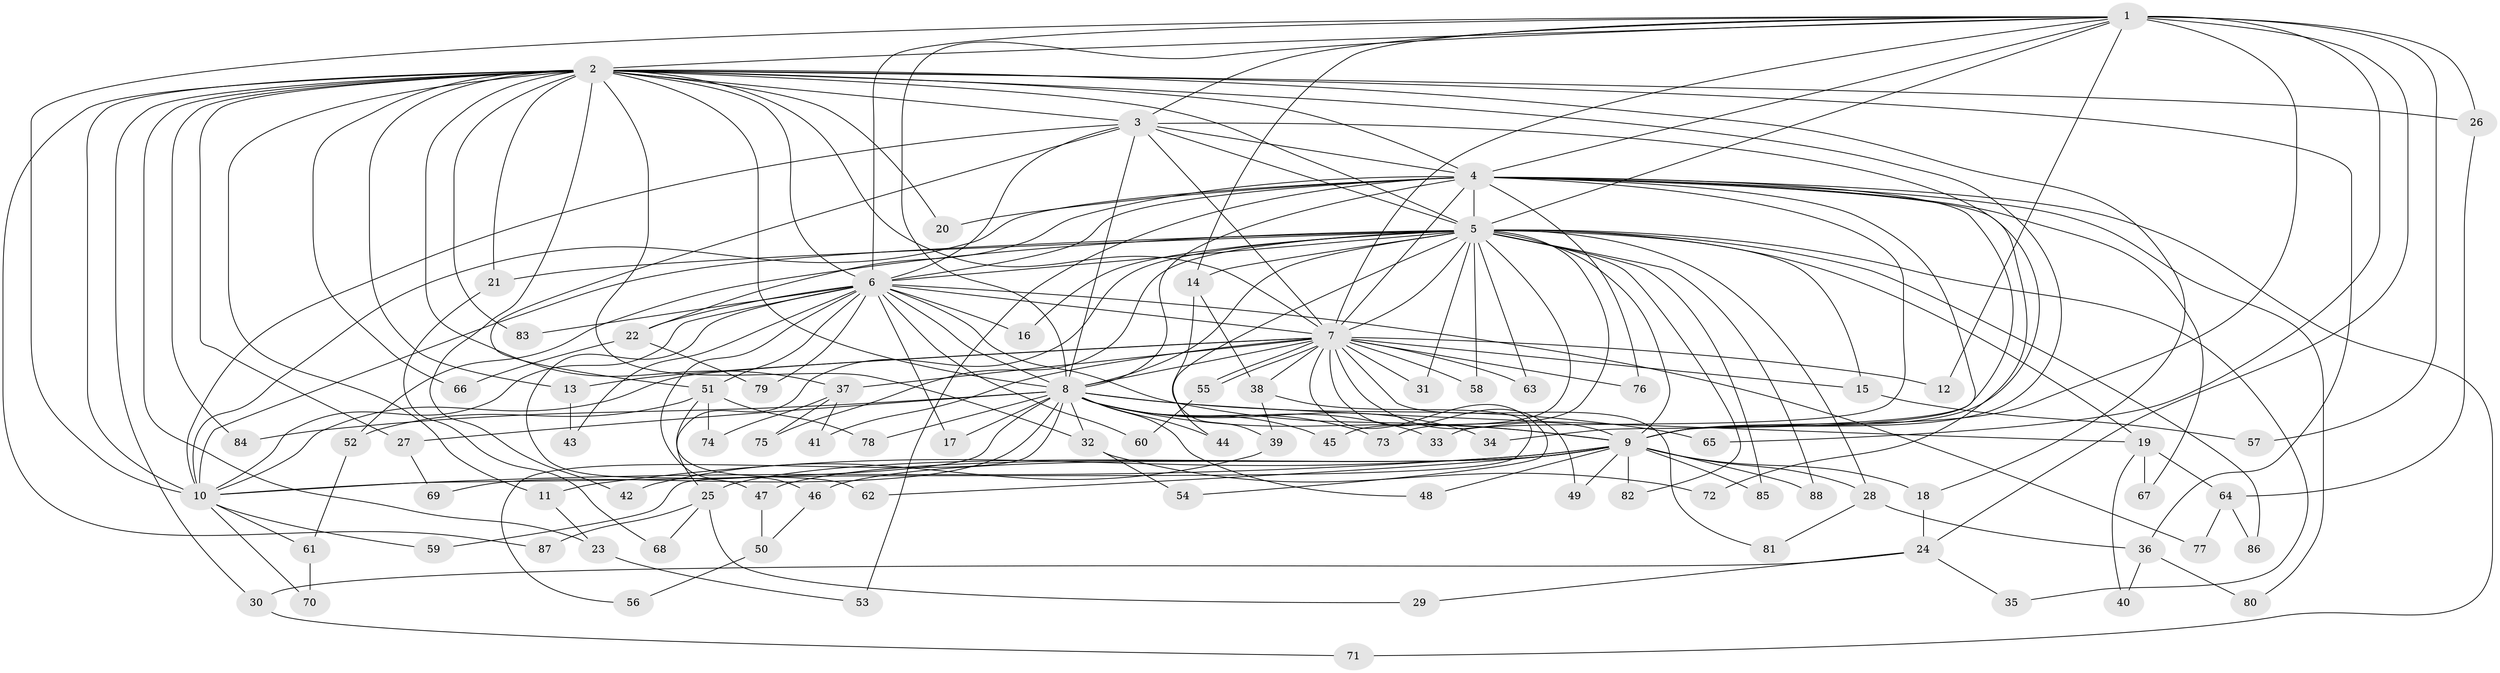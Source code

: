 // Generated by graph-tools (version 1.1) at 2025/34/03/09/25 02:34:35]
// undirected, 88 vertices, 201 edges
graph export_dot {
graph [start="1"]
  node [color=gray90,style=filled];
  1;
  2;
  3;
  4;
  5;
  6;
  7;
  8;
  9;
  10;
  11;
  12;
  13;
  14;
  15;
  16;
  17;
  18;
  19;
  20;
  21;
  22;
  23;
  24;
  25;
  26;
  27;
  28;
  29;
  30;
  31;
  32;
  33;
  34;
  35;
  36;
  37;
  38;
  39;
  40;
  41;
  42;
  43;
  44;
  45;
  46;
  47;
  48;
  49;
  50;
  51;
  52;
  53;
  54;
  55;
  56;
  57;
  58;
  59;
  60;
  61;
  62;
  63;
  64;
  65;
  66;
  67;
  68;
  69;
  70;
  71;
  72;
  73;
  74;
  75;
  76;
  77;
  78;
  79;
  80;
  81;
  82;
  83;
  84;
  85;
  86;
  87;
  88;
  1 -- 2;
  1 -- 3;
  1 -- 4;
  1 -- 5;
  1 -- 6;
  1 -- 7;
  1 -- 8;
  1 -- 9;
  1 -- 10;
  1 -- 12;
  1 -- 14;
  1 -- 24;
  1 -- 26;
  1 -- 57;
  1 -- 65;
  2 -- 3;
  2 -- 4;
  2 -- 5;
  2 -- 6;
  2 -- 7;
  2 -- 8;
  2 -- 9;
  2 -- 10;
  2 -- 11;
  2 -- 13;
  2 -- 18;
  2 -- 20;
  2 -- 21;
  2 -- 23;
  2 -- 26;
  2 -- 27;
  2 -- 30;
  2 -- 32;
  2 -- 36;
  2 -- 37;
  2 -- 42;
  2 -- 66;
  2 -- 83;
  2 -- 84;
  2 -- 87;
  3 -- 4;
  3 -- 5;
  3 -- 6;
  3 -- 7;
  3 -- 8;
  3 -- 9;
  3 -- 10;
  3 -- 51;
  4 -- 5;
  4 -- 6;
  4 -- 7;
  4 -- 8;
  4 -- 9;
  4 -- 10;
  4 -- 20;
  4 -- 22;
  4 -- 33;
  4 -- 34;
  4 -- 53;
  4 -- 67;
  4 -- 71;
  4 -- 72;
  4 -- 76;
  4 -- 80;
  5 -- 6;
  5 -- 7;
  5 -- 8;
  5 -- 9;
  5 -- 10;
  5 -- 14;
  5 -- 15;
  5 -- 16;
  5 -- 19;
  5 -- 21;
  5 -- 25;
  5 -- 28;
  5 -- 31;
  5 -- 35;
  5 -- 44;
  5 -- 45;
  5 -- 52;
  5 -- 58;
  5 -- 63;
  5 -- 73;
  5 -- 75;
  5 -- 82;
  5 -- 85;
  5 -- 86;
  5 -- 88;
  6 -- 7;
  6 -- 8;
  6 -- 9;
  6 -- 10;
  6 -- 16;
  6 -- 17;
  6 -- 22;
  6 -- 43;
  6 -- 46;
  6 -- 47;
  6 -- 51;
  6 -- 60;
  6 -- 77;
  6 -- 79;
  6 -- 83;
  7 -- 8;
  7 -- 9;
  7 -- 10;
  7 -- 12;
  7 -- 13;
  7 -- 15;
  7 -- 31;
  7 -- 37;
  7 -- 38;
  7 -- 41;
  7 -- 49;
  7 -- 54;
  7 -- 55;
  7 -- 55;
  7 -- 58;
  7 -- 63;
  7 -- 76;
  7 -- 81;
  8 -- 9;
  8 -- 10;
  8 -- 17;
  8 -- 19;
  8 -- 27;
  8 -- 32;
  8 -- 33;
  8 -- 34;
  8 -- 44;
  8 -- 45;
  8 -- 48;
  8 -- 56;
  8 -- 65;
  8 -- 69;
  8 -- 73;
  8 -- 78;
  8 -- 84;
  9 -- 10;
  9 -- 11;
  9 -- 18;
  9 -- 25;
  9 -- 28;
  9 -- 46;
  9 -- 47;
  9 -- 48;
  9 -- 49;
  9 -- 62;
  9 -- 82;
  9 -- 85;
  9 -- 88;
  10 -- 59;
  10 -- 61;
  10 -- 70;
  11 -- 23;
  13 -- 43;
  14 -- 38;
  14 -- 39;
  15 -- 57;
  18 -- 24;
  19 -- 40;
  19 -- 64;
  19 -- 67;
  21 -- 68;
  22 -- 66;
  22 -- 79;
  23 -- 53;
  24 -- 29;
  24 -- 30;
  24 -- 35;
  25 -- 29;
  25 -- 68;
  25 -- 87;
  26 -- 64;
  27 -- 69;
  28 -- 36;
  28 -- 81;
  30 -- 71;
  32 -- 54;
  32 -- 72;
  36 -- 40;
  36 -- 80;
  37 -- 41;
  37 -- 74;
  37 -- 75;
  38 -- 39;
  38 -- 59;
  39 -- 42;
  46 -- 50;
  47 -- 50;
  50 -- 56;
  51 -- 52;
  51 -- 62;
  51 -- 74;
  51 -- 78;
  52 -- 61;
  55 -- 60;
  61 -- 70;
  64 -- 77;
  64 -- 86;
}

